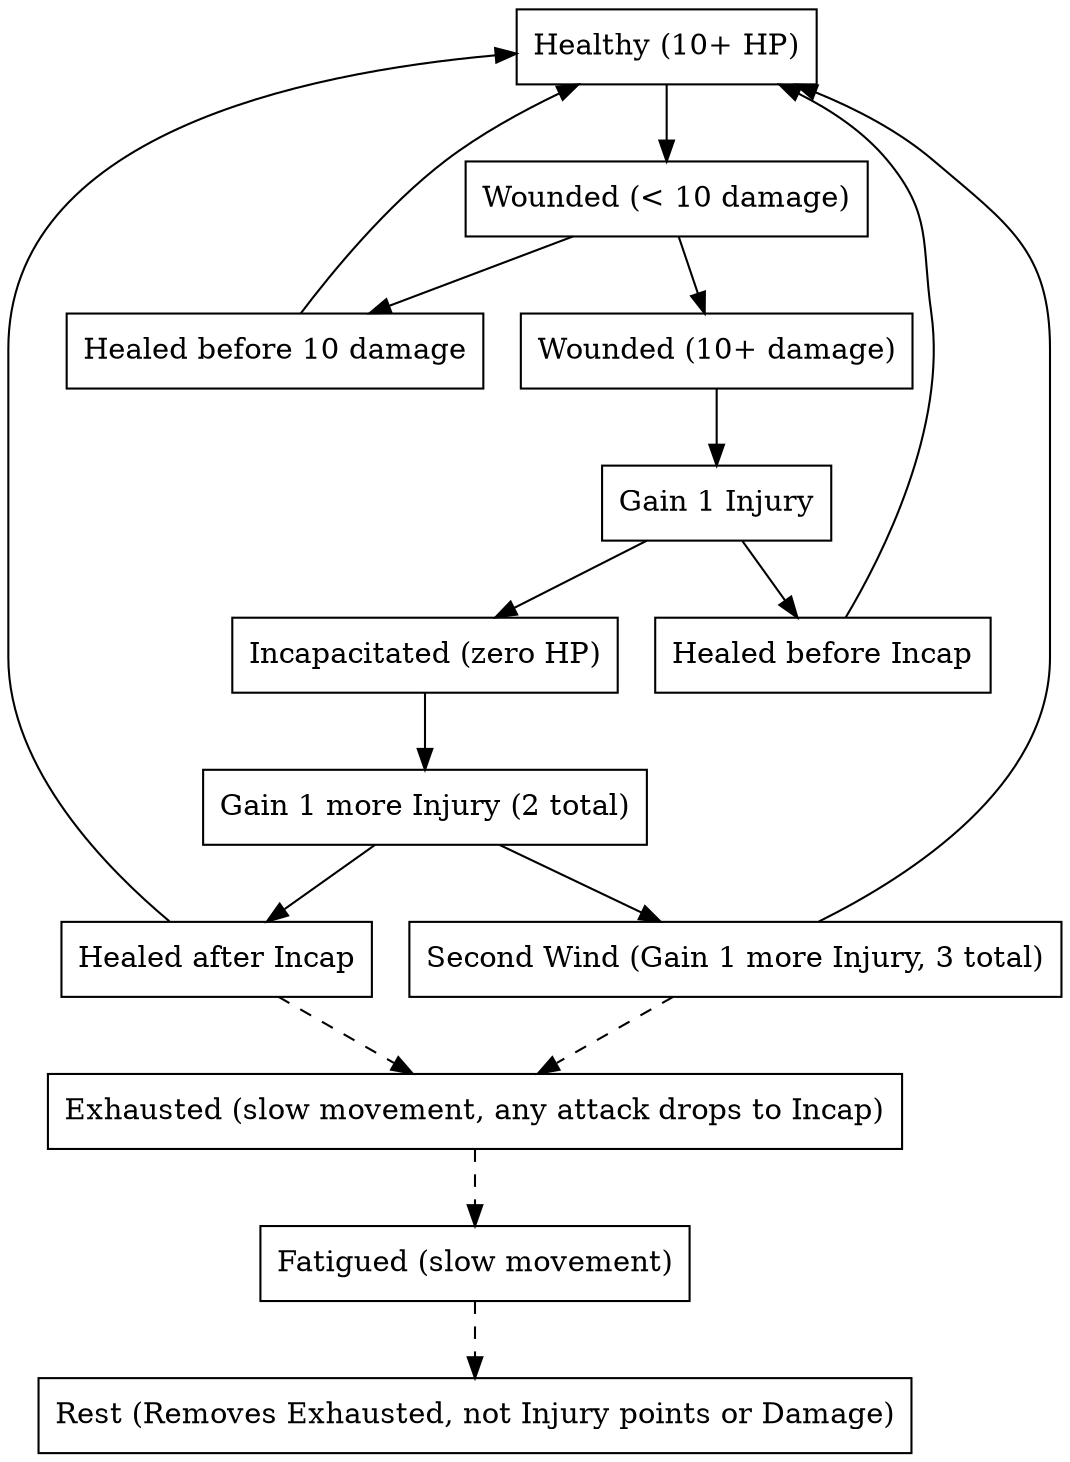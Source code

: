 digraph G {
  rankdir="TB"
  splines=spline
  node [ shape=record ]

Healthy2 [label="Healthy (10+ HP)"]
Wounded2a [label="Wounded (&lt; 10 damage)"]
Wounded2b [label="Wounded (10+ damage)"]
Incap2 [label="Incapacitated (zero HP)"]
Injury2a [label="Gain 1 Injury"]
Injury2b [label="Gain 1 more Injury (2 total)"]
Healed2a [label="Healed before Incap"]
Healed2b [label="Healed after Incap"]
Healed2c [label="Healed before 10 damage"]
SecondWind2 [label="Second Wind (Gain 1 more Injury, 3 total)"]

Healthy2 -> Wounded2a -> Wounded2b -> Injury2a -> Incap2 -> Injury2b
Wounded2a -> Healed2c -> Healthy2
Healed2a -> Healthy2
Injury2a -> Healed2a
Injury2b -> Healed2b -> Healthy2
Injury2b -> SecondWind2 -> Healthy2

Rest [label="Rest (Removes Exhausted, not Injury points or Damage)"]
Exhausted [label="Exhausted (slow movement, any attack drops to Incap)"]
Fatigued [label="Fatigued (slow movement)"]

SecondWind2 -> Exhausted [style=dashed]
Healed2b -> Exhausted [style=dashed]
Exhausted -> Fatigued -> Rest [style=dashed]


}